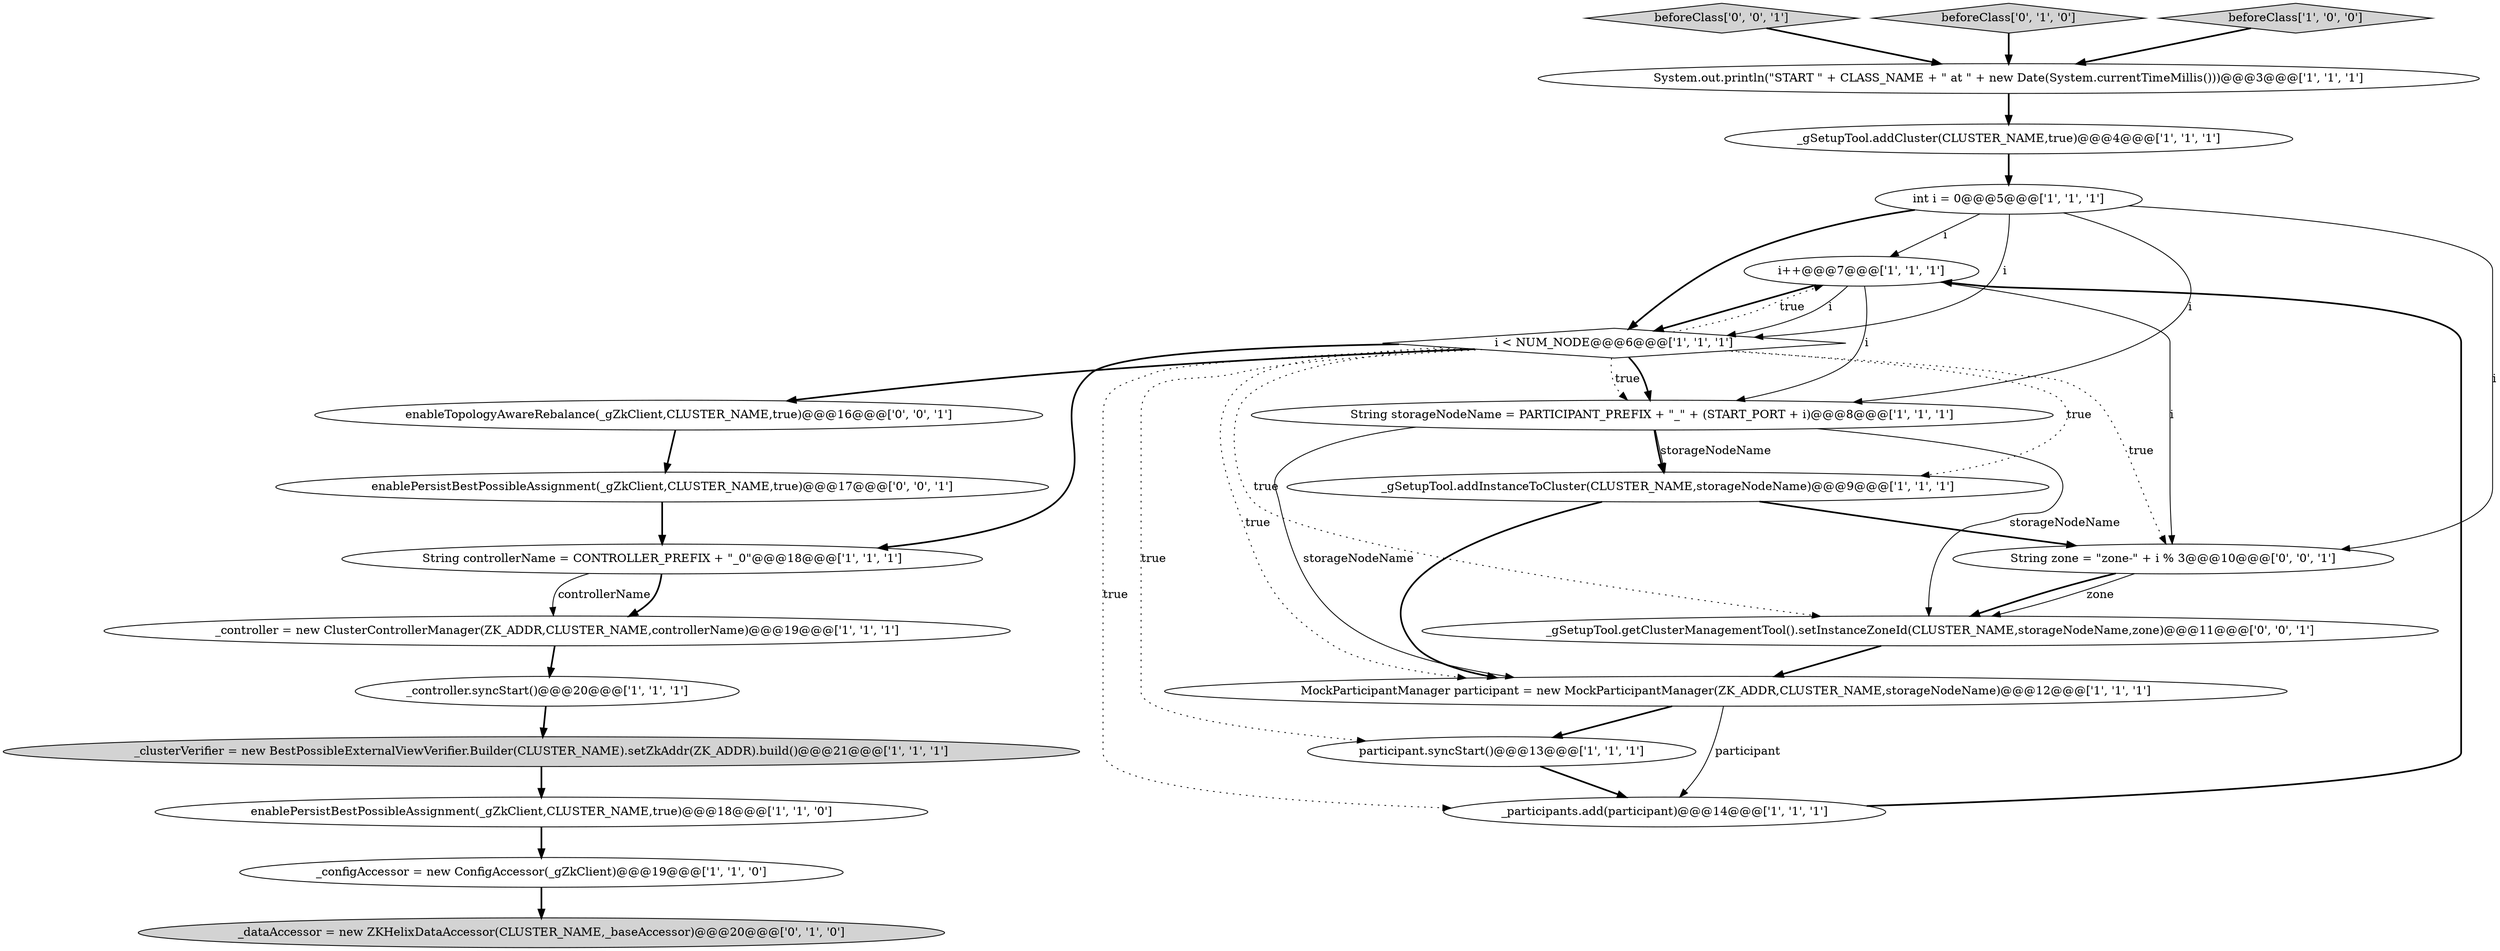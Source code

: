 digraph {
9 [style = filled, label = "i++@@@7@@@['1', '1', '1']", fillcolor = white, shape = ellipse image = "AAA0AAABBB1BBB"];
4 [style = filled, label = "_configAccessor = new ConfigAccessor(_gZkClient)@@@19@@@['1', '1', '0']", fillcolor = white, shape = ellipse image = "AAA0AAABBB1BBB"];
20 [style = filled, label = "beforeClass['0', '0', '1']", fillcolor = lightgray, shape = diamond image = "AAA0AAABBB3BBB"];
13 [style = filled, label = "MockParticipantManager participant = new MockParticipantManager(ZK_ADDR,CLUSTER_NAME,storageNodeName)@@@12@@@['1', '1', '1']", fillcolor = white, shape = ellipse image = "AAA0AAABBB1BBB"];
19 [style = filled, label = "String zone = \"zone-\" + i % 3@@@10@@@['0', '0', '1']", fillcolor = white, shape = ellipse image = "AAA0AAABBB3BBB"];
22 [style = filled, label = "_gSetupTool.getClusterManagementTool().setInstanceZoneId(CLUSTER_NAME,storageNodeName,zone)@@@11@@@['0', '0', '1']", fillcolor = white, shape = ellipse image = "AAA0AAABBB3BBB"];
23 [style = filled, label = "enableTopologyAwareRebalance(_gZkClient,CLUSTER_NAME,true)@@@16@@@['0', '0', '1']", fillcolor = white, shape = ellipse image = "AAA0AAABBB3BBB"];
15 [style = filled, label = "String controllerName = CONTROLLER_PREFIX + \"_0\"@@@18@@@['1', '1', '1']", fillcolor = white, shape = ellipse image = "AAA0AAABBB1BBB"];
21 [style = filled, label = "enablePersistBestPossibleAssignment(_gZkClient,CLUSTER_NAME,true)@@@17@@@['0', '0', '1']", fillcolor = white, shape = ellipse image = "AAA0AAABBB3BBB"];
8 [style = filled, label = "enablePersistBestPossibleAssignment(_gZkClient,CLUSTER_NAME,true)@@@18@@@['1', '1', '0']", fillcolor = white, shape = ellipse image = "AAA0AAABBB1BBB"];
2 [style = filled, label = "System.out.println(\"START \" + CLASS_NAME + \" at \" + new Date(System.currentTimeMillis()))@@@3@@@['1', '1', '1']", fillcolor = white, shape = ellipse image = "AAA0AAABBB1BBB"];
1 [style = filled, label = "String storageNodeName = PARTICIPANT_PREFIX + \"_\" + (START_PORT + i)@@@8@@@['1', '1', '1']", fillcolor = white, shape = ellipse image = "AAA0AAABBB1BBB"];
7 [style = filled, label = "_controller = new ClusterControllerManager(ZK_ADDR,CLUSTER_NAME,controllerName)@@@19@@@['1', '1', '1']", fillcolor = white, shape = ellipse image = "AAA0AAABBB1BBB"];
12 [style = filled, label = "int i = 0@@@5@@@['1', '1', '1']", fillcolor = white, shape = ellipse image = "AAA0AAABBB1BBB"];
6 [style = filled, label = "_participants.add(participant)@@@14@@@['1', '1', '1']", fillcolor = white, shape = ellipse image = "AAA0AAABBB1BBB"];
16 [style = filled, label = "i < NUM_NODE@@@6@@@['1', '1', '1']", fillcolor = white, shape = diamond image = "AAA0AAABBB1BBB"];
3 [style = filled, label = "_gSetupTool.addCluster(CLUSTER_NAME,true)@@@4@@@['1', '1', '1']", fillcolor = white, shape = ellipse image = "AAA0AAABBB1BBB"];
17 [style = filled, label = "beforeClass['0', '1', '0']", fillcolor = lightgray, shape = diamond image = "AAA0AAABBB2BBB"];
10 [style = filled, label = "_gSetupTool.addInstanceToCluster(CLUSTER_NAME,storageNodeName)@@@9@@@['1', '1', '1']", fillcolor = white, shape = ellipse image = "AAA0AAABBB1BBB"];
11 [style = filled, label = "_controller.syncStart()@@@20@@@['1', '1', '1']", fillcolor = white, shape = ellipse image = "AAA0AAABBB1BBB"];
18 [style = filled, label = "_dataAccessor = new ZKHelixDataAccessor(CLUSTER_NAME,_baseAccessor)@@@20@@@['0', '1', '0']", fillcolor = lightgray, shape = ellipse image = "AAA1AAABBB2BBB"];
5 [style = filled, label = "participant.syncStart()@@@13@@@['1', '1', '1']", fillcolor = white, shape = ellipse image = "AAA0AAABBB1BBB"];
14 [style = filled, label = "beforeClass['1', '0', '0']", fillcolor = lightgray, shape = diamond image = "AAA0AAABBB1BBB"];
0 [style = filled, label = "_clusterVerifier = new BestPossibleExternalViewVerifier.Builder(CLUSTER_NAME).setZkAddr(ZK_ADDR).build()@@@21@@@['1', '1', '1']", fillcolor = lightgray, shape = ellipse image = "AAA0AAABBB1BBB"];
12->19 [style = solid, label="i"];
16->22 [style = dotted, label="true"];
1->10 [style = solid, label="storageNodeName"];
1->13 [style = solid, label="storageNodeName"];
9->19 [style = solid, label="i"];
1->10 [style = bold, label=""];
21->15 [style = bold, label=""];
8->4 [style = bold, label=""];
12->9 [style = solid, label="i"];
9->16 [style = solid, label="i"];
1->22 [style = solid, label="storageNodeName"];
9->1 [style = solid, label="i"];
11->0 [style = bold, label=""];
9->16 [style = bold, label=""];
15->7 [style = solid, label="controllerName"];
16->15 [style = bold, label=""];
19->22 [style = bold, label=""];
12->1 [style = solid, label="i"];
0->8 [style = bold, label=""];
16->13 [style = dotted, label="true"];
19->22 [style = solid, label="zone"];
7->11 [style = bold, label=""];
15->7 [style = bold, label=""];
16->1 [style = dotted, label="true"];
10->19 [style = bold, label=""];
2->3 [style = bold, label=""];
12->16 [style = bold, label=""];
6->9 [style = bold, label=""];
23->21 [style = bold, label=""];
16->6 [style = dotted, label="true"];
13->6 [style = solid, label="participant"];
16->1 [style = bold, label=""];
16->23 [style = bold, label=""];
10->13 [style = bold, label=""];
16->9 [style = dotted, label="true"];
3->12 [style = bold, label=""];
16->10 [style = dotted, label="true"];
14->2 [style = bold, label=""];
12->16 [style = solid, label="i"];
20->2 [style = bold, label=""];
16->5 [style = dotted, label="true"];
13->5 [style = bold, label=""];
22->13 [style = bold, label=""];
5->6 [style = bold, label=""];
4->18 [style = bold, label=""];
17->2 [style = bold, label=""];
16->19 [style = dotted, label="true"];
}
